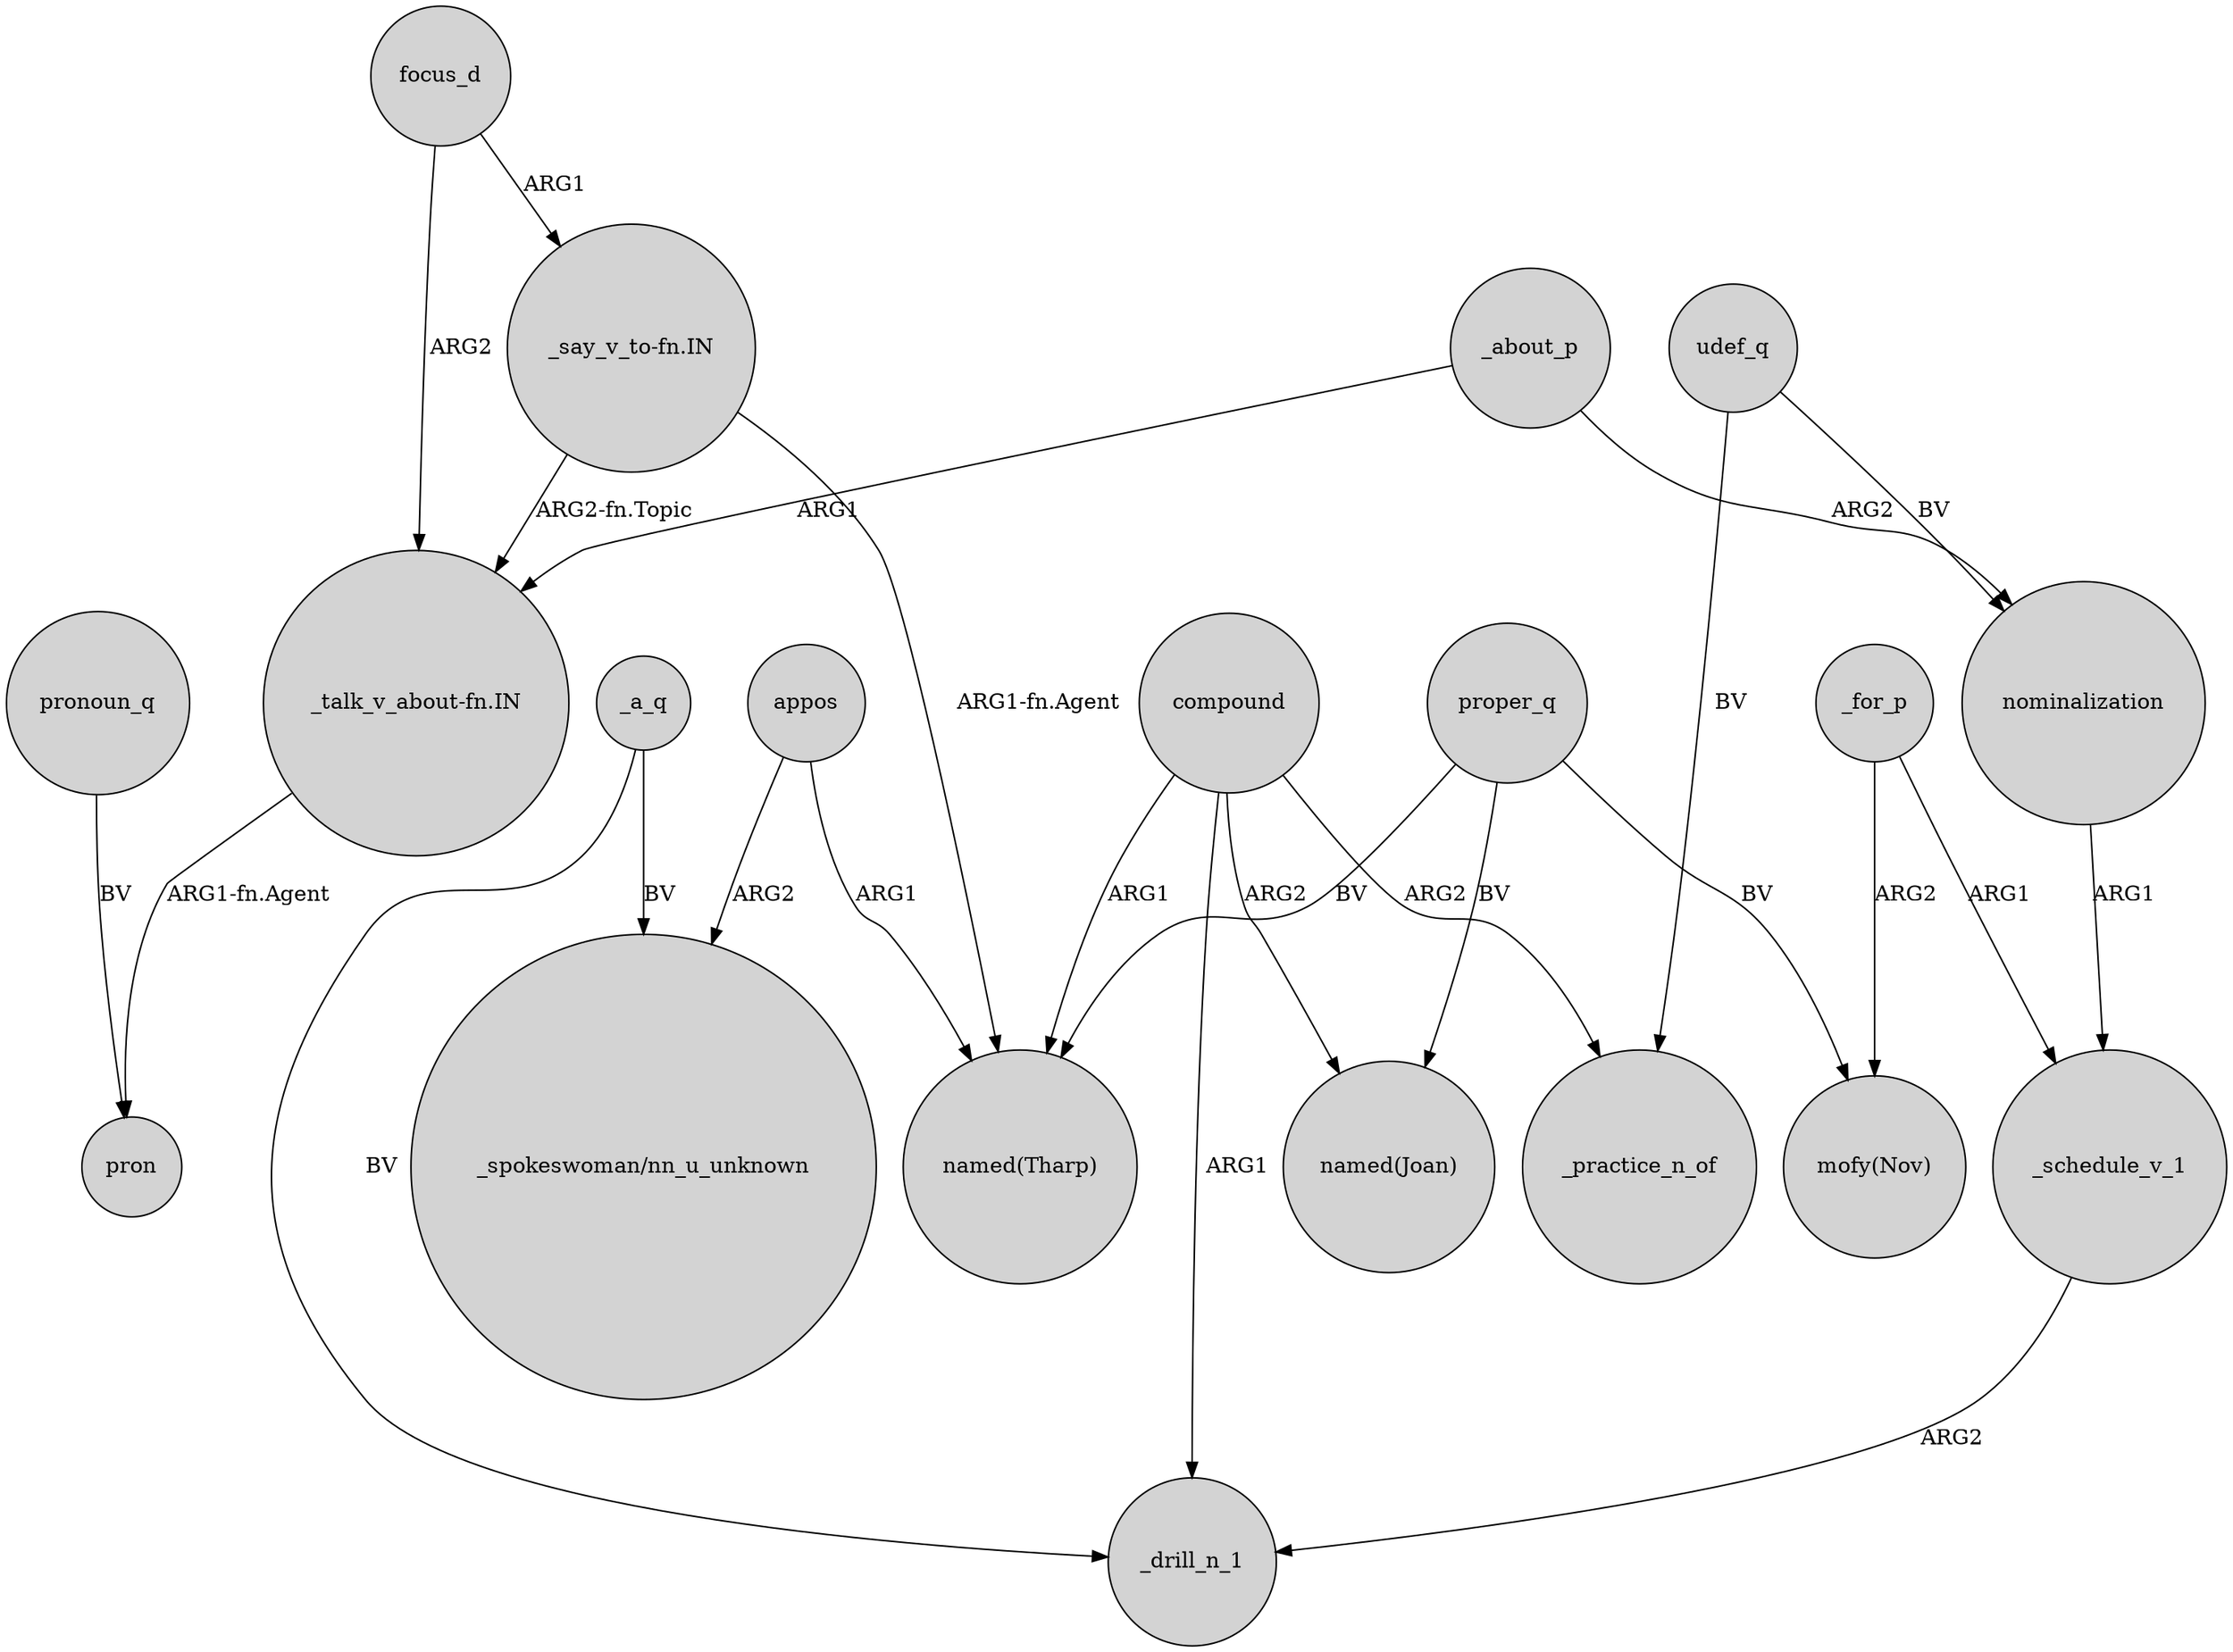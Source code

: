 digraph {
	node [shape=circle style=filled]
	_about_p -> "_talk_v_about-fn.IN" [label=ARG1]
	nominalization -> _schedule_v_1 [label=ARG1]
	appos -> "named(Tharp)" [label=ARG1]
	_schedule_v_1 -> _drill_n_1 [label=ARG2]
	proper_q -> "named(Joan)" [label=BV]
	_about_p -> nominalization [label=ARG2]
	proper_q -> "named(Tharp)" [label=BV]
	_a_q -> "_spokeswoman/nn_u_unknown" [label=BV]
	compound -> "named(Joan)" [label=ARG2]
	"_talk_v_about-fn.IN" -> pron [label="ARG1-fn.Agent"]
	proper_q -> "mofy(Nov)" [label=BV]
	appos -> "_spokeswoman/nn_u_unknown" [label=ARG2]
	pronoun_q -> pron [label=BV]
	_for_p -> "mofy(Nov)" [label=ARG2]
	"_say_v_to-fn.IN" -> "named(Tharp)" [label="ARG1-fn.Agent"]
	focus_d -> "_talk_v_about-fn.IN" [label=ARG2]
	compound -> _drill_n_1 [label=ARG1]
	udef_q -> nominalization [label=BV]
	compound -> "named(Tharp)" [label=ARG1]
	_for_p -> _schedule_v_1 [label=ARG1]
	"_say_v_to-fn.IN" -> "_talk_v_about-fn.IN" [label="ARG2-fn.Topic"]
	_a_q -> _drill_n_1 [label=BV]
	udef_q -> _practice_n_of [label=BV]
	compound -> _practice_n_of [label=ARG2]
	focus_d -> "_say_v_to-fn.IN" [label=ARG1]
}
